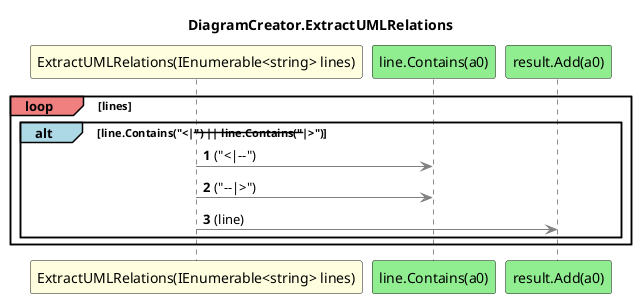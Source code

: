 @startuml DiagramCreator.ExtractUMLRelations
title DiagramCreator.ExtractUMLRelations
participant "ExtractUMLRelations(IEnumerable<string> lines)" as ExtractUMLRelations_p0 #LightYellow
participant "line.Contains(a0)" as line_Contains_a0 #LightGreen
participant "result.Add(a0)" as result_Add_a0 #LightGreen
autonumber
loop#LightCoral lines
 alt#LightBlue line.Contains("<|--") || line.Contains("--|>")
 ExtractUMLRelations_p0 -[#grey]> line_Contains_a0 : ("<|--")
 ExtractUMLRelations_p0 -[#grey]> line_Contains_a0 : ("--|>")
 ExtractUMLRelations_p0 -[#grey]> result_Add_a0 : (line)
 end
end
@enduml
